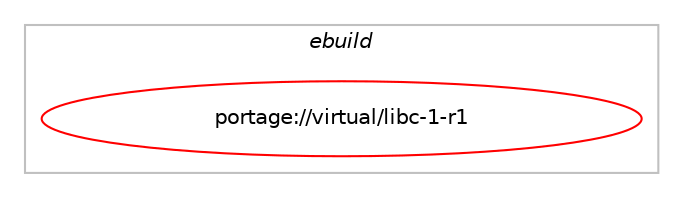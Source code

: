 digraph prolog {

# *************
# Graph options
# *************

newrank=true;
concentrate=true;
compound=true;
graph [rankdir=LR,fontname=Helvetica,fontsize=10,ranksep=1.5];#, ranksep=2.5, nodesep=0.2];
edge  [arrowhead=vee];
node  [fontname=Helvetica,fontsize=10];

# **********
# The ebuild
# **********

subgraph cluster_leftcol {
color=gray;
label=<<i>ebuild</i>>;
id [label="portage://virtual/libc-1-r1", color=red, width=4, href="../virtual/libc-1-r1.svg"];
}

# ****************
# The dependencies
# ****************

subgraph cluster_midcol {
color=gray;
label=<<i>dependencies</i>>;
subgraph cluster_compile {
fillcolor="#eeeeee";
style=filled;
label=<<i>compile</i>>;
}
subgraph cluster_compileandrun {
fillcolor="#eeeeee";
style=filled;
label=<<i>compile and run</i>>;
}
subgraph cluster_run {
fillcolor="#eeeeee";
style=filled;
label=<<i>run</i>>;
# *** BEGIN UNKNOWN DEPENDENCY TYPE (TODO) ***
# id -> equal(use_conditional_group(negative,prefix-guest,portage://virtual/libc-1-r1,[use_conditional_group(positive,elibc_glibc,portage://virtual/libc-1-r1,[package_dependency(portage://virtual/libc-1-r1,run,no,sys-libs,glibc,none,[,,],[slot(2.2)],[])]),use_conditional_group(positive,elibc_musl,portage://virtual/libc-1-r1,[package_dependency(portage://virtual/libc-1-r1,run,no,sys-libs,musl,none,[,,],[],[])])]))
# *** END UNKNOWN DEPENDENCY TYPE (TODO) ***

# *** BEGIN UNKNOWN DEPENDENCY TYPE (TODO) ***
# id -> equal(use_conditional_group(positive,prefix-guest,portage://virtual/libc-1-r1,[package_dependency(portage://virtual/libc-1-r1,run,weak,sys-libs,glibc,none,[,,],[],[]),package_dependency(portage://virtual/libc-1-r1,run,weak,sys-libs,musl,none,[,,],[],[])]))
# *** END UNKNOWN DEPENDENCY TYPE (TODO) ***

}
}

# **************
# The candidates
# **************

subgraph cluster_choices {
rank=same;
color=gray;
label=<<i>candidates</i>>;

}

}
